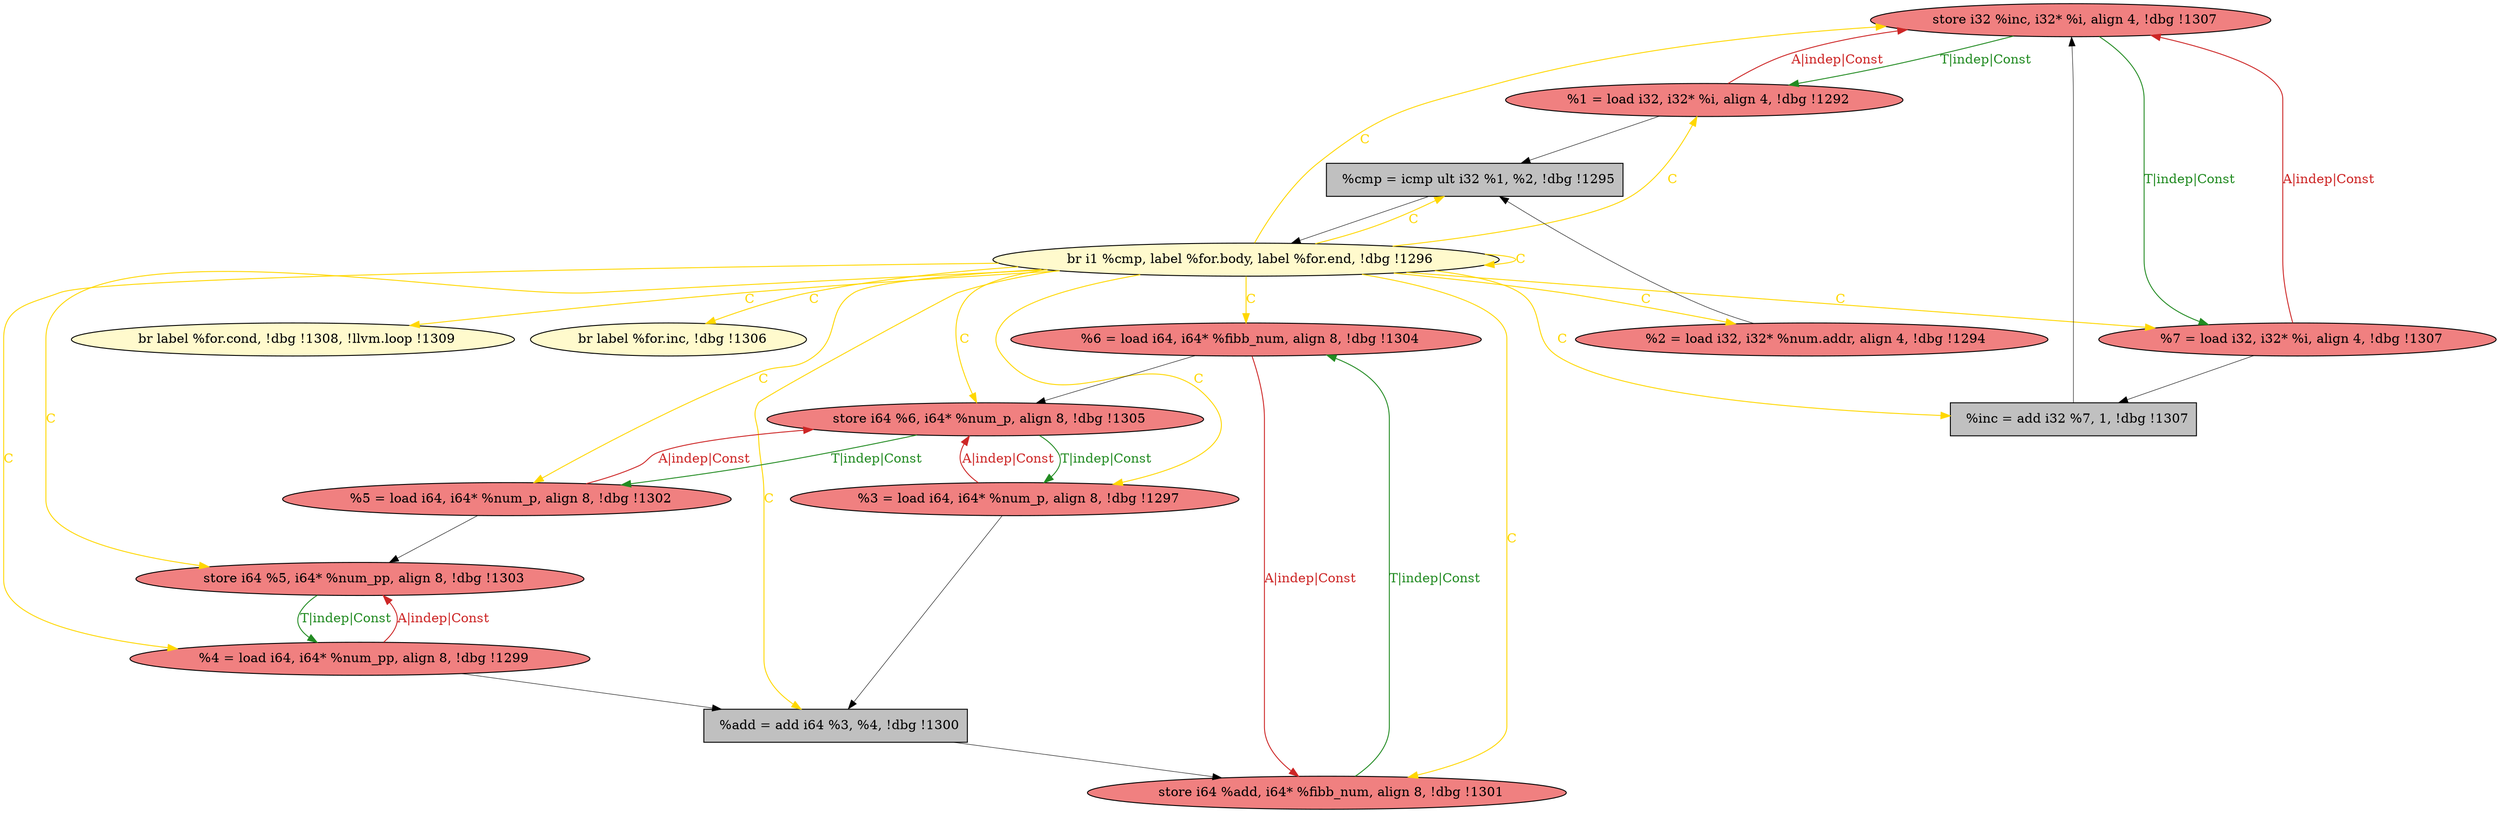 
digraph G {


node191 [fillcolor=lightcoral,label="  store i32 %inc, i32* %i, align 4, !dbg !1307",shape=ellipse,style=filled ]
node178 [fillcolor=lemonchiffon,label="  br i1 %cmp, label %for.body, label %for.end, !dbg !1296",shape=ellipse,style=filled ]
node187 [fillcolor=grey,label="  %inc = add i32 %7, 1, !dbg !1307",shape=rectangle,style=filled ]
node175 [fillcolor=lightcoral,label="  %7 = load i32, i32* %i, align 4, !dbg !1307",shape=ellipse,style=filled ]
node179 [fillcolor=lightcoral,label="  %3 = load i64, i64* %num_p, align 8, !dbg !1297",shape=ellipse,style=filled ]
node176 [fillcolor=lightcoral,label="  store i64 %add, i64* %fibb_num, align 8, !dbg !1301",shape=ellipse,style=filled ]
node181 [fillcolor=lightcoral,label="  %4 = load i64, i64* %num_pp, align 8, !dbg !1299",shape=ellipse,style=filled ]
node182 [fillcolor=lemonchiffon,label="  br label %for.cond, !dbg !1308, !llvm.loop !1309",shape=ellipse,style=filled ]
node177 [fillcolor=grey,label="  %cmp = icmp ult i32 %1, %2, !dbg !1295",shape=rectangle,style=filled ]
node183 [fillcolor=lightcoral,label="  %5 = load i64, i64* %num_p, align 8, !dbg !1302",shape=ellipse,style=filled ]
node184 [fillcolor=lightcoral,label="  %1 = load i32, i32* %i, align 4, !dbg !1292",shape=ellipse,style=filled ]
node185 [fillcolor=lightcoral,label="  %2 = load i32, i32* %num.addr, align 4, !dbg !1294",shape=ellipse,style=filled ]
node180 [fillcolor=lightcoral,label="  store i64 %6, i64* %num_p, align 8, !dbg !1305",shape=ellipse,style=filled ]
node186 [fillcolor=grey,label="  %add = add i64 %3, %4, !dbg !1300",shape=rectangle,style=filled ]
node190 [fillcolor=lemonchiffon,label="  br label %for.inc, !dbg !1306",shape=ellipse,style=filled ]
node188 [fillcolor=lightcoral,label="  store i64 %5, i64* %num_pp, align 8, !dbg !1303",shape=ellipse,style=filled ]
node189 [fillcolor=lightcoral,label="  %6 = load i64, i64* %fibb_num, align 8, !dbg !1304",shape=ellipse,style=filled ]

node178->node183 [style=solid,color=gold,label="C",penwidth=1.0,fontcolor=gold ]
node178->node176 [style=solid,color=gold,label="C",penwidth=1.0,fontcolor=gold ]
node186->node176 [style=solid,color=black,label="",penwidth=0.5,fontcolor=black ]
node175->node187 [style=solid,color=black,label="",penwidth=0.5,fontcolor=black ]
node178->node184 [style=solid,color=gold,label="C",penwidth=1.0,fontcolor=gold ]
node184->node177 [style=solid,color=black,label="",penwidth=0.5,fontcolor=black ]
node180->node183 [style=solid,color=forestgreen,label="T|indep|Const",penwidth=1.0,fontcolor=forestgreen ]
node178->node189 [style=solid,color=gold,label="C",penwidth=1.0,fontcolor=gold ]
node187->node191 [style=solid,color=black,label="",penwidth=0.5,fontcolor=black ]
node184->node191 [style=solid,color=firebrick3,label="A|indep|Const",penwidth=1.0,fontcolor=firebrick3 ]
node183->node188 [style=solid,color=black,label="",penwidth=0.5,fontcolor=black ]
node178->node180 [style=solid,color=gold,label="C",penwidth=1.0,fontcolor=gold ]
node178->node190 [style=solid,color=gold,label="C",penwidth=1.0,fontcolor=gold ]
node178->node187 [style=solid,color=gold,label="C",penwidth=1.0,fontcolor=gold ]
node185->node177 [style=solid,color=black,label="",penwidth=0.5,fontcolor=black ]
node178->node188 [style=solid,color=gold,label="C",penwidth=1.0,fontcolor=gold ]
node178->node186 [style=solid,color=gold,label="C",penwidth=1.0,fontcolor=gold ]
node181->node186 [style=solid,color=black,label="",penwidth=0.5,fontcolor=black ]
node180->node179 [style=solid,color=forestgreen,label="T|indep|Const",penwidth=1.0,fontcolor=forestgreen ]
node178->node178 [style=solid,color=gold,label="C",penwidth=1.0,fontcolor=gold ]
node179->node180 [style=solid,color=firebrick3,label="A|indep|Const",penwidth=1.0,fontcolor=firebrick3 ]
node177->node178 [style=solid,color=black,label="",penwidth=0.5,fontcolor=black ]
node181->node188 [style=solid,color=firebrick3,label="A|indep|Const",penwidth=1.0,fontcolor=firebrick3 ]
node178->node181 [style=solid,color=gold,label="C",penwidth=1.0,fontcolor=gold ]
node178->node177 [style=solid,color=gold,label="C",penwidth=1.0,fontcolor=gold ]
node191->node184 [style=solid,color=forestgreen,label="T|indep|Const",penwidth=1.0,fontcolor=forestgreen ]
node178->node175 [style=solid,color=gold,label="C",penwidth=1.0,fontcolor=gold ]
node188->node181 [style=solid,color=forestgreen,label="T|indep|Const",penwidth=1.0,fontcolor=forestgreen ]
node189->node180 [style=solid,color=black,label="",penwidth=0.5,fontcolor=black ]
node175->node191 [style=solid,color=firebrick3,label="A|indep|Const",penwidth=1.0,fontcolor=firebrick3 ]
node183->node180 [style=solid,color=firebrick3,label="A|indep|Const",penwidth=1.0,fontcolor=firebrick3 ]
node191->node175 [style=solid,color=forestgreen,label="T|indep|Const",penwidth=1.0,fontcolor=forestgreen ]
node178->node179 [style=solid,color=gold,label="C",penwidth=1.0,fontcolor=gold ]
node178->node191 [style=solid,color=gold,label="C",penwidth=1.0,fontcolor=gold ]
node176->node189 [style=solid,color=forestgreen,label="T|indep|Const",penwidth=1.0,fontcolor=forestgreen ]
node189->node176 [style=solid,color=firebrick3,label="A|indep|Const",penwidth=1.0,fontcolor=firebrick3 ]
node178->node182 [style=solid,color=gold,label="C",penwidth=1.0,fontcolor=gold ]
node179->node186 [style=solid,color=black,label="",penwidth=0.5,fontcolor=black ]
node178->node185 [style=solid,color=gold,label="C",penwidth=1.0,fontcolor=gold ]


}
